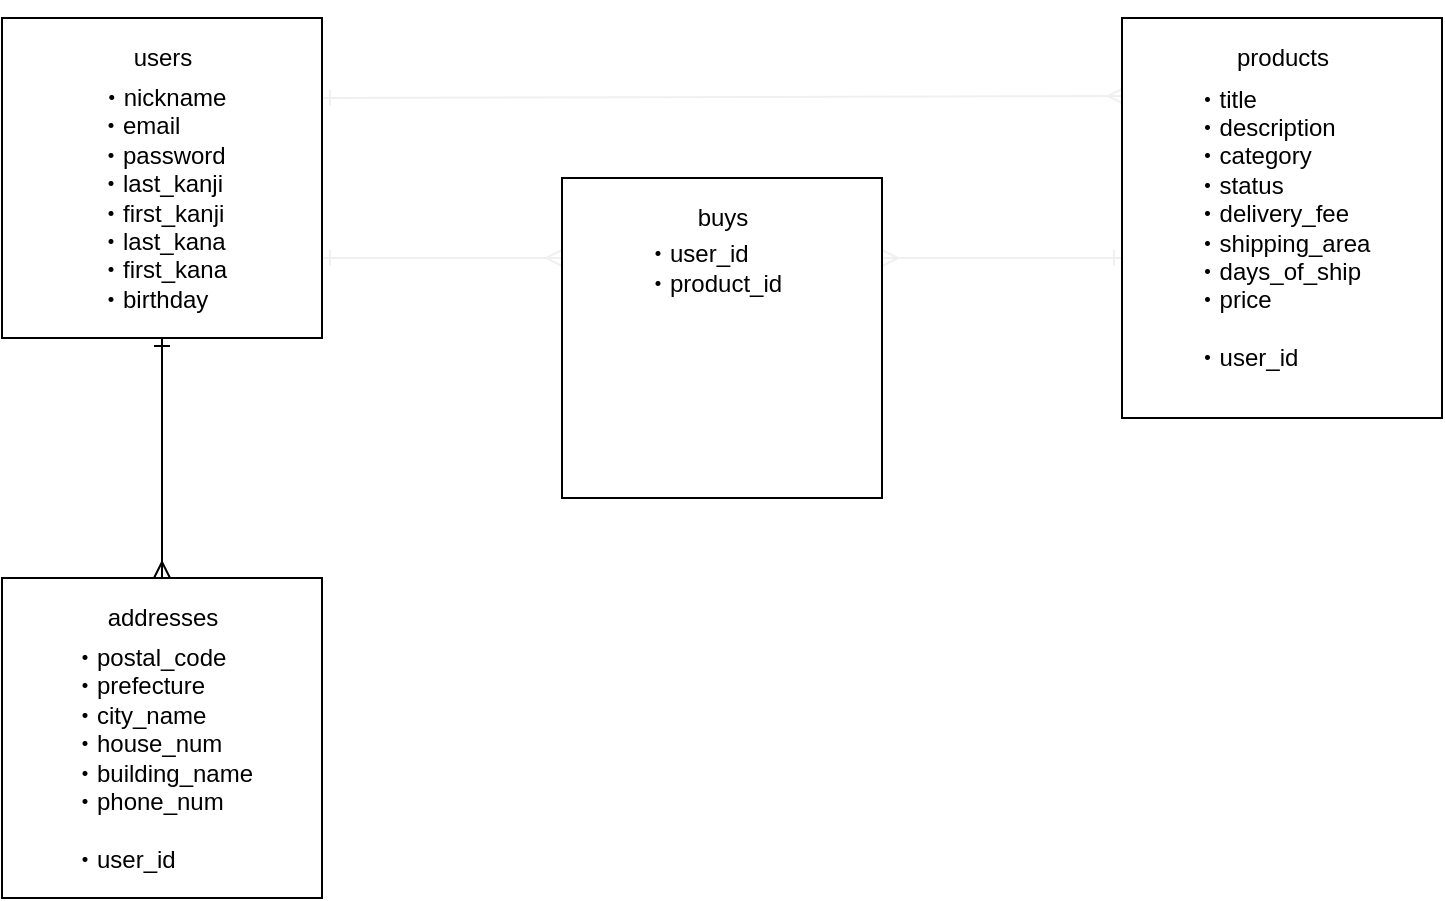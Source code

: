 <mxfile>
    <diagram id="AUB-iVxg-zTMfUYP2IXF" name="ページ1">
        <mxGraphModel dx="735" dy="493" grid="1" gridSize="10" guides="1" tooltips="1" connect="1" arrows="1" fold="1" page="1" pageScale="1" pageWidth="827" pageHeight="1169" math="0" shadow="0">
            <root>
                <mxCell id="0"/>
                <mxCell id="1" parent="0"/>
                <mxCell id="23" style="rounded=0;orthogonalLoop=1;jettySize=auto;html=1;exitX=0.5;exitY=1;exitDx=0;exitDy=0;entryX=0.5;entryY=0;entryDx=0;entryDy=0;startArrow=ERone;startFill=0;endSize=6;endArrow=ERmany;endFill=0;strokeWidth=1;" edge="1" parent="1" source="4" target="18">
                    <mxGeometry relative="1" as="geometry"/>
                </mxCell>
                <mxCell id="31" style="edgeStyle=none;rounded=0;orthogonalLoop=1;jettySize=auto;html=1;exitX=1;exitY=0.25;exitDx=0;exitDy=0;entryX=0.006;entryY=0.195;entryDx=0;entryDy=0;startArrow=ERone;startFill=0;endArrow=ERmany;endFill=0;endSize=6;strokeColor=#f0f0f0;strokeWidth=1;entryPerimeter=0;" edge="1" parent="1" source="4" target="7">
                    <mxGeometry relative="1" as="geometry"/>
                </mxCell>
                <mxCell id="32" style="edgeStyle=none;rounded=0;orthogonalLoop=1;jettySize=auto;html=1;exitX=1;exitY=0.75;exitDx=0;exitDy=0;entryX=0;entryY=0.25;entryDx=0;entryDy=0;startArrow=ERone;startFill=0;endArrow=ERmany;endFill=0;endSize=6;strokeColor=#f0f0f0;strokeWidth=1;" edge="1" parent="1" source="4" target="12">
                    <mxGeometry relative="1" as="geometry"/>
                </mxCell>
                <mxCell id="4" value="" style="whiteSpace=wrap;html=1;" vertex="1" parent="1">
                    <mxGeometry x="40" y="80" width="160" height="160" as="geometry"/>
                </mxCell>
                <object label="users" id="5">
                    <mxCell style="text;html=1;align=center;verticalAlign=middle;resizable=0;points=[];autosize=1;rotation=0;" vertex="1" parent="1">
                        <mxGeometry x="100" y="90" width="40" height="20" as="geometry"/>
                    </mxCell>
                </object>
                <mxCell id="6" value="・nickname&lt;br&gt;&lt;div style=&quot;text-align: left&quot;&gt;&lt;span&gt;・email&lt;/span&gt;&lt;/div&gt;&lt;div style=&quot;text-align: left&quot;&gt;・password&lt;/div&gt;&lt;div style=&quot;text-align: left&quot;&gt;・last_kanji&lt;/div&gt;&lt;div style=&quot;text-align: left&quot;&gt;・first_kanji&lt;/div&gt;&lt;div style=&quot;text-align: left&quot;&gt;・last_kana&lt;/div&gt;&lt;div style=&quot;text-align: left&quot;&gt;・first_kana&lt;/div&gt;&lt;div style=&quot;text-align: left&quot;&gt;・birthday&lt;/div&gt;" style="text;html=1;align=center;verticalAlign=middle;resizable=0;points=[];autosize=1;" vertex="1" parent="1">
                    <mxGeometry x="80" y="110" width="80" height="120" as="geometry"/>
                </mxCell>
                <mxCell id="27" style="edgeStyle=none;rounded=0;orthogonalLoop=1;jettySize=auto;html=1;exitX=0.5;exitY=0;exitDx=0;exitDy=0;startArrow=ERmany;startFill=0;endArrow=ERone;endFill=0;endSize=6;strokeColor=#f0f0f0;strokeWidth=1;entryX=0.5;entryY=0;entryDx=0;entryDy=0;" edge="1" parent="1" source="7" target="7">
                    <mxGeometry relative="1" as="geometry">
                        <mxPoint x="680" y="40" as="targetPoint"/>
                    </mxGeometry>
                </mxCell>
                <mxCell id="33" style="edgeStyle=none;rounded=0;orthogonalLoop=1;jettySize=auto;html=1;entryX=1;entryY=0.25;entryDx=0;entryDy=0;startArrow=ERone;startFill=0;endArrow=ERmany;endFill=0;endSize=6;strokeColor=#f0f0f0;strokeWidth=1;" edge="1" parent="1" target="12">
                    <mxGeometry relative="1" as="geometry">
                        <mxPoint x="600" y="200" as="sourcePoint"/>
                    </mxGeometry>
                </mxCell>
                <mxCell id="7" value="" style="whiteSpace=wrap;html=1;" vertex="1" parent="1">
                    <mxGeometry x="600" y="80" width="160" height="200" as="geometry"/>
                </mxCell>
                <mxCell id="8" value="products" style="text;html=1;align=center;verticalAlign=middle;resizable=0;points=[];autosize=1;" vertex="1" parent="1">
                    <mxGeometry x="650" y="90" width="60" height="20" as="geometry"/>
                </mxCell>
                <mxCell id="9" value="&lt;div style=&quot;text-align: left&quot;&gt;&lt;span&gt;・title&lt;/span&gt;&lt;/div&gt;&lt;div style=&quot;text-align: left&quot;&gt;・description&lt;/div&gt;&lt;div style=&quot;text-align: left&quot;&gt;・category&lt;/div&gt;&lt;div style=&quot;text-align: left&quot;&gt;・status&lt;/div&gt;&lt;div style=&quot;text-align: left&quot;&gt;・delivery_fee&lt;/div&gt;&lt;div style=&quot;text-align: left&quot;&gt;・shipping_area&lt;/div&gt;&lt;div style=&quot;text-align: left&quot;&gt;・days_of_ship&lt;/div&gt;&lt;div style=&quot;text-align: left&quot;&gt;・price&lt;/div&gt;&lt;div style=&quot;text-align: left&quot;&gt;&lt;br&gt;&lt;/div&gt;&lt;div style=&quot;text-align: left&quot;&gt;・user_id&lt;/div&gt;" style="text;html=1;align=center;verticalAlign=middle;resizable=0;points=[];autosize=1;" vertex="1" parent="1">
                    <mxGeometry x="630" y="110" width="100" height="150" as="geometry"/>
                </mxCell>
                <mxCell id="12" value="" style="whiteSpace=wrap;html=1;" vertex="1" parent="1">
                    <mxGeometry x="320" y="160" width="160" height="160" as="geometry"/>
                </mxCell>
                <object label="buys" id="16">
                    <mxCell style="text;html=1;align=center;verticalAlign=middle;resizable=0;points=[];autosize=1;rotation=0;" vertex="1" parent="1">
                        <mxGeometry x="380" y="170" width="40" height="20" as="geometry"/>
                    </mxCell>
                </object>
                <mxCell id="17" value="・user_id&lt;br&gt;&lt;div style=&quot;&quot;&gt;&lt;span&gt;・product_id&lt;br&gt;&lt;/span&gt;&lt;/div&gt;" style="text;html=1;align=left;verticalAlign=middle;resizable=0;points=[];autosize=1;" vertex="1" parent="1">
                    <mxGeometry x="360" y="190" width="80" height="30" as="geometry"/>
                </mxCell>
                <mxCell id="18" value="" style="whiteSpace=wrap;html=1;" vertex="1" parent="1">
                    <mxGeometry x="40" y="360" width="160" height="160" as="geometry"/>
                </mxCell>
                <object label="addresses" id="19">
                    <mxCell style="text;html=1;align=center;verticalAlign=middle;resizable=0;points=[];autosize=1;rotation=0;" vertex="1" parent="1">
                        <mxGeometry x="85" y="370" width="70" height="20" as="geometry"/>
                    </mxCell>
                </object>
                <mxCell id="20" value="&lt;div style=&quot;text-align: left&quot;&gt;&lt;span&gt;・postal_code&lt;/span&gt;&lt;/div&gt;&lt;div style=&quot;text-align: left&quot;&gt;&lt;span&gt;・prefecture&lt;/span&gt;&lt;/div&gt;&lt;div style=&quot;text-align: left&quot;&gt;・city_name&lt;/div&gt;&lt;div style=&quot;text-align: left&quot;&gt;・house_num&lt;/div&gt;&lt;div style=&quot;text-align: left&quot;&gt;・building_name&lt;/div&gt;&lt;div style=&quot;text-align: left&quot;&gt;・phone_num&lt;/div&gt;&lt;div style=&quot;text-align: left&quot;&gt;&lt;br&gt;&lt;/div&gt;&lt;div style=&quot;text-align: left&quot;&gt;・user_id&lt;/div&gt;" style="text;html=1;align=center;verticalAlign=middle;resizable=0;points=[];autosize=1;" vertex="1" parent="1">
                    <mxGeometry x="65" y="390" width="110" height="120" as="geometry"/>
                </mxCell>
            </root>
        </mxGraphModel>
    </diagram>
</mxfile>